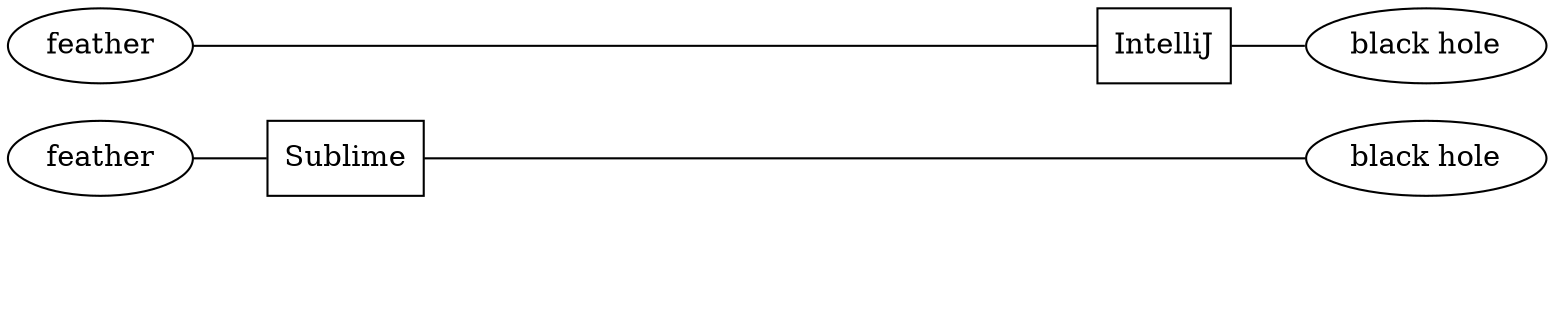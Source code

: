 digraph {
  rankdir = LR
  col0, col1, col2, col3, col4, col5, col6 [color=transparent; fontcolor=transparent]
  row1start, row2start [label="feather"]
  row1start -> row2start [color=transparent]
  row1end, row2end [label="black hole"]
  row1end -> row2end [color=transparent]
  col0 -> col1 -> col2 -> col3 -> col4 -> col5 -> col6 [color=transparent]
  {rank=same; row1start, row2start, col0}
  {rank=same; row1end, row2end, col6}

  IntelliJ, Sublime [shape=box]

  row1start -> IntelliJ -> row1end [arrowhead=none]
  row2start -> Sublime -> row2end [arrowhead=none]

  {rank=same; IntelliJ, col5}
  {rank=same; Sublime, col1}
}